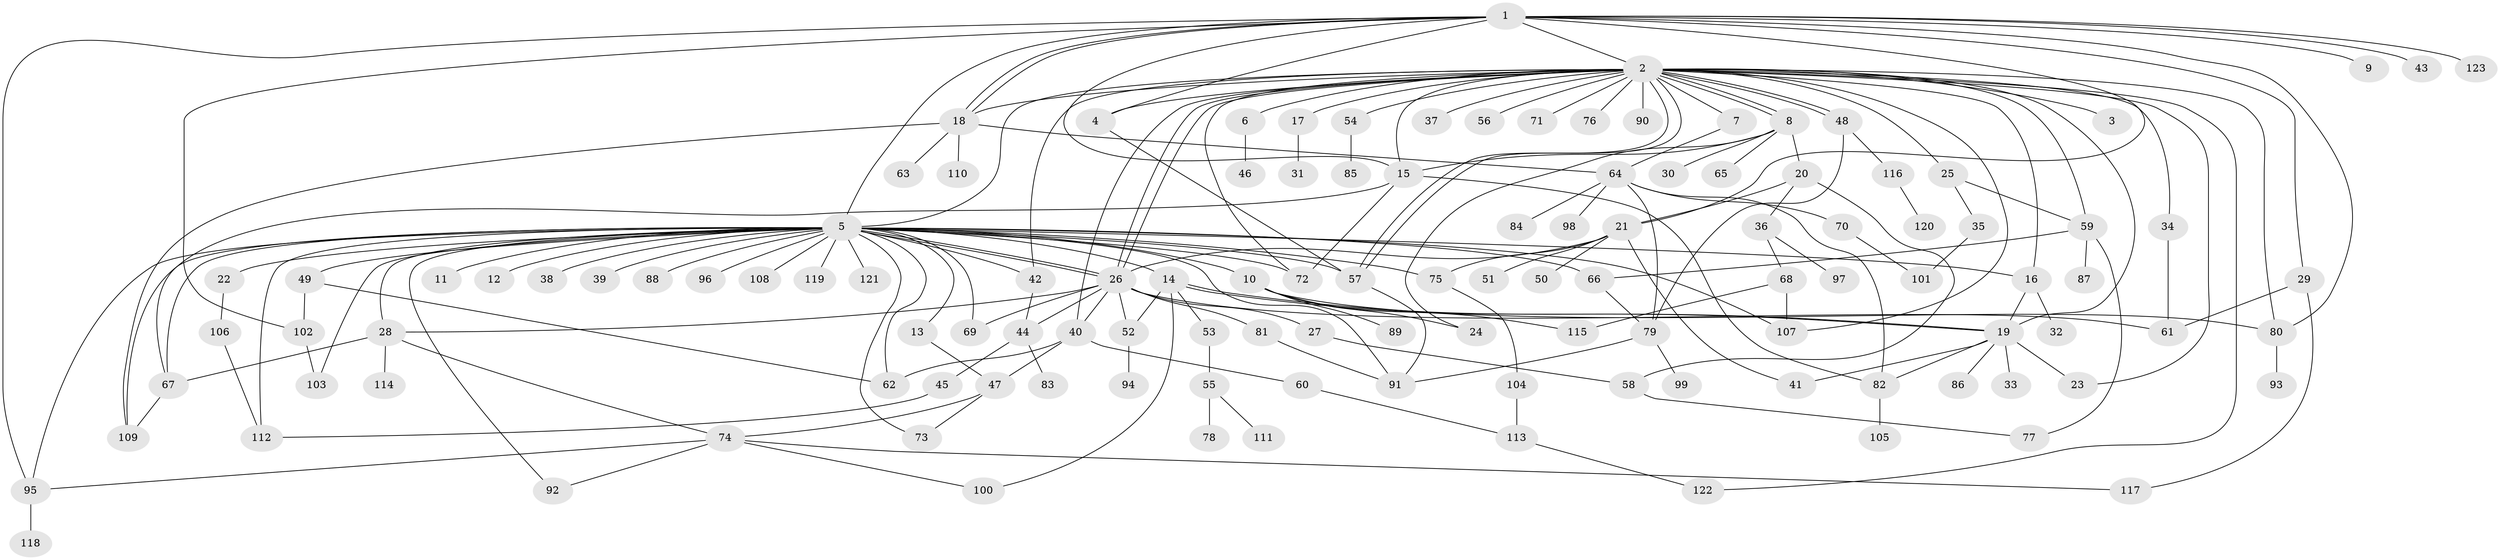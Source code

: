 // Generated by graph-tools (version 1.1) at 2025/11/02/27/25 16:11:13]
// undirected, 123 vertices, 194 edges
graph export_dot {
graph [start="1"]
  node [color=gray90,style=filled];
  1;
  2;
  3;
  4;
  5;
  6;
  7;
  8;
  9;
  10;
  11;
  12;
  13;
  14;
  15;
  16;
  17;
  18;
  19;
  20;
  21;
  22;
  23;
  24;
  25;
  26;
  27;
  28;
  29;
  30;
  31;
  32;
  33;
  34;
  35;
  36;
  37;
  38;
  39;
  40;
  41;
  42;
  43;
  44;
  45;
  46;
  47;
  48;
  49;
  50;
  51;
  52;
  53;
  54;
  55;
  56;
  57;
  58;
  59;
  60;
  61;
  62;
  63;
  64;
  65;
  66;
  67;
  68;
  69;
  70;
  71;
  72;
  73;
  74;
  75;
  76;
  77;
  78;
  79;
  80;
  81;
  82;
  83;
  84;
  85;
  86;
  87;
  88;
  89;
  90;
  91;
  92;
  93;
  94;
  95;
  96;
  97;
  98;
  99;
  100;
  101;
  102;
  103;
  104;
  105;
  106;
  107;
  108;
  109;
  110;
  111;
  112;
  113;
  114;
  115;
  116;
  117;
  118;
  119;
  120;
  121;
  122;
  123;
  1 -- 2;
  1 -- 4;
  1 -- 5;
  1 -- 9;
  1 -- 15;
  1 -- 18;
  1 -- 18;
  1 -- 21;
  1 -- 29;
  1 -- 43;
  1 -- 80;
  1 -- 95;
  1 -- 102;
  1 -- 123;
  2 -- 3;
  2 -- 4;
  2 -- 5;
  2 -- 6;
  2 -- 7;
  2 -- 8;
  2 -- 8;
  2 -- 15;
  2 -- 16;
  2 -- 17;
  2 -- 18;
  2 -- 19;
  2 -- 23;
  2 -- 25;
  2 -- 26;
  2 -- 26;
  2 -- 34;
  2 -- 37;
  2 -- 40;
  2 -- 42;
  2 -- 48;
  2 -- 48;
  2 -- 54;
  2 -- 56;
  2 -- 57;
  2 -- 57;
  2 -- 59;
  2 -- 71;
  2 -- 72;
  2 -- 76;
  2 -- 80;
  2 -- 90;
  2 -- 107;
  2 -- 122;
  4 -- 57;
  5 -- 10;
  5 -- 11;
  5 -- 12;
  5 -- 13;
  5 -- 14;
  5 -- 16;
  5 -- 22;
  5 -- 26;
  5 -- 26;
  5 -- 28;
  5 -- 38;
  5 -- 39;
  5 -- 42;
  5 -- 49;
  5 -- 57;
  5 -- 62;
  5 -- 66;
  5 -- 67;
  5 -- 69;
  5 -- 72;
  5 -- 73;
  5 -- 75;
  5 -- 88;
  5 -- 91;
  5 -- 92;
  5 -- 95;
  5 -- 96;
  5 -- 103;
  5 -- 107;
  5 -- 108;
  5 -- 109;
  5 -- 112;
  5 -- 119;
  5 -- 121;
  6 -- 46;
  7 -- 64;
  8 -- 15;
  8 -- 20;
  8 -- 24;
  8 -- 30;
  8 -- 65;
  10 -- 24;
  10 -- 80;
  10 -- 89;
  10 -- 115;
  13 -- 47;
  14 -- 19;
  14 -- 19;
  14 -- 52;
  14 -- 53;
  14 -- 100;
  15 -- 67;
  15 -- 72;
  15 -- 82;
  16 -- 19;
  16 -- 32;
  17 -- 31;
  18 -- 63;
  18 -- 64;
  18 -- 109;
  18 -- 110;
  19 -- 23;
  19 -- 33;
  19 -- 41;
  19 -- 82;
  19 -- 86;
  20 -- 21;
  20 -- 36;
  20 -- 58;
  21 -- 26;
  21 -- 41;
  21 -- 50;
  21 -- 51;
  21 -- 75;
  22 -- 106;
  25 -- 35;
  25 -- 59;
  26 -- 27;
  26 -- 28;
  26 -- 40;
  26 -- 44;
  26 -- 52;
  26 -- 61;
  26 -- 69;
  26 -- 81;
  27 -- 58;
  28 -- 67;
  28 -- 74;
  28 -- 114;
  29 -- 61;
  29 -- 117;
  34 -- 61;
  35 -- 101;
  36 -- 68;
  36 -- 97;
  40 -- 47;
  40 -- 60;
  40 -- 62;
  42 -- 44;
  44 -- 45;
  44 -- 83;
  45 -- 112;
  47 -- 73;
  47 -- 74;
  48 -- 79;
  48 -- 116;
  49 -- 62;
  49 -- 102;
  52 -- 94;
  53 -- 55;
  54 -- 85;
  55 -- 78;
  55 -- 111;
  57 -- 91;
  58 -- 77;
  59 -- 66;
  59 -- 77;
  59 -- 87;
  60 -- 113;
  64 -- 70;
  64 -- 79;
  64 -- 82;
  64 -- 84;
  64 -- 98;
  66 -- 79;
  67 -- 109;
  68 -- 107;
  68 -- 115;
  70 -- 101;
  74 -- 92;
  74 -- 95;
  74 -- 100;
  74 -- 117;
  75 -- 104;
  79 -- 91;
  79 -- 99;
  80 -- 93;
  81 -- 91;
  82 -- 105;
  95 -- 118;
  102 -- 103;
  104 -- 113;
  106 -- 112;
  113 -- 122;
  116 -- 120;
}

